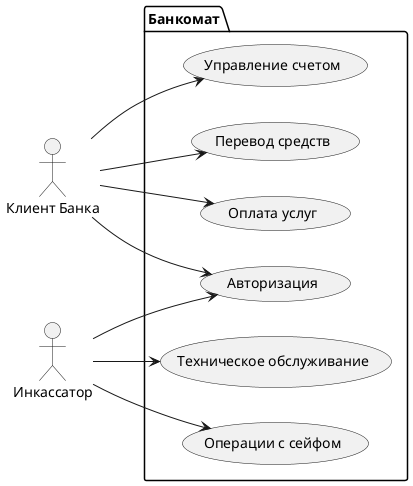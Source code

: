 @startuml
left to right direction

package "Банкомат" as ATMOPerations {
    usecase "Авторизация" as auth
    usecase "Управление счетом" as expenseManagment
    usecase "Перевод средств" as moneyTransfer 
    usecase "Оплата услуг" as servicePayment 
    usecase "Техническое обслуживание" as maintenance
    usecase "Операции с сейфом" as vaultManagment
}

actor "Клиент Банка" as BankUser
BankUser --> auth
BankUser --> expenseManagment
BankUser --> moneyTransfer
BankUser --> servicePayment

actor "Инкассатор" as MoneyMaster
MoneyMaster --> auth
MoneyMaster --> maintenance
MoneyMaster --> vaultManagment

@enduml
